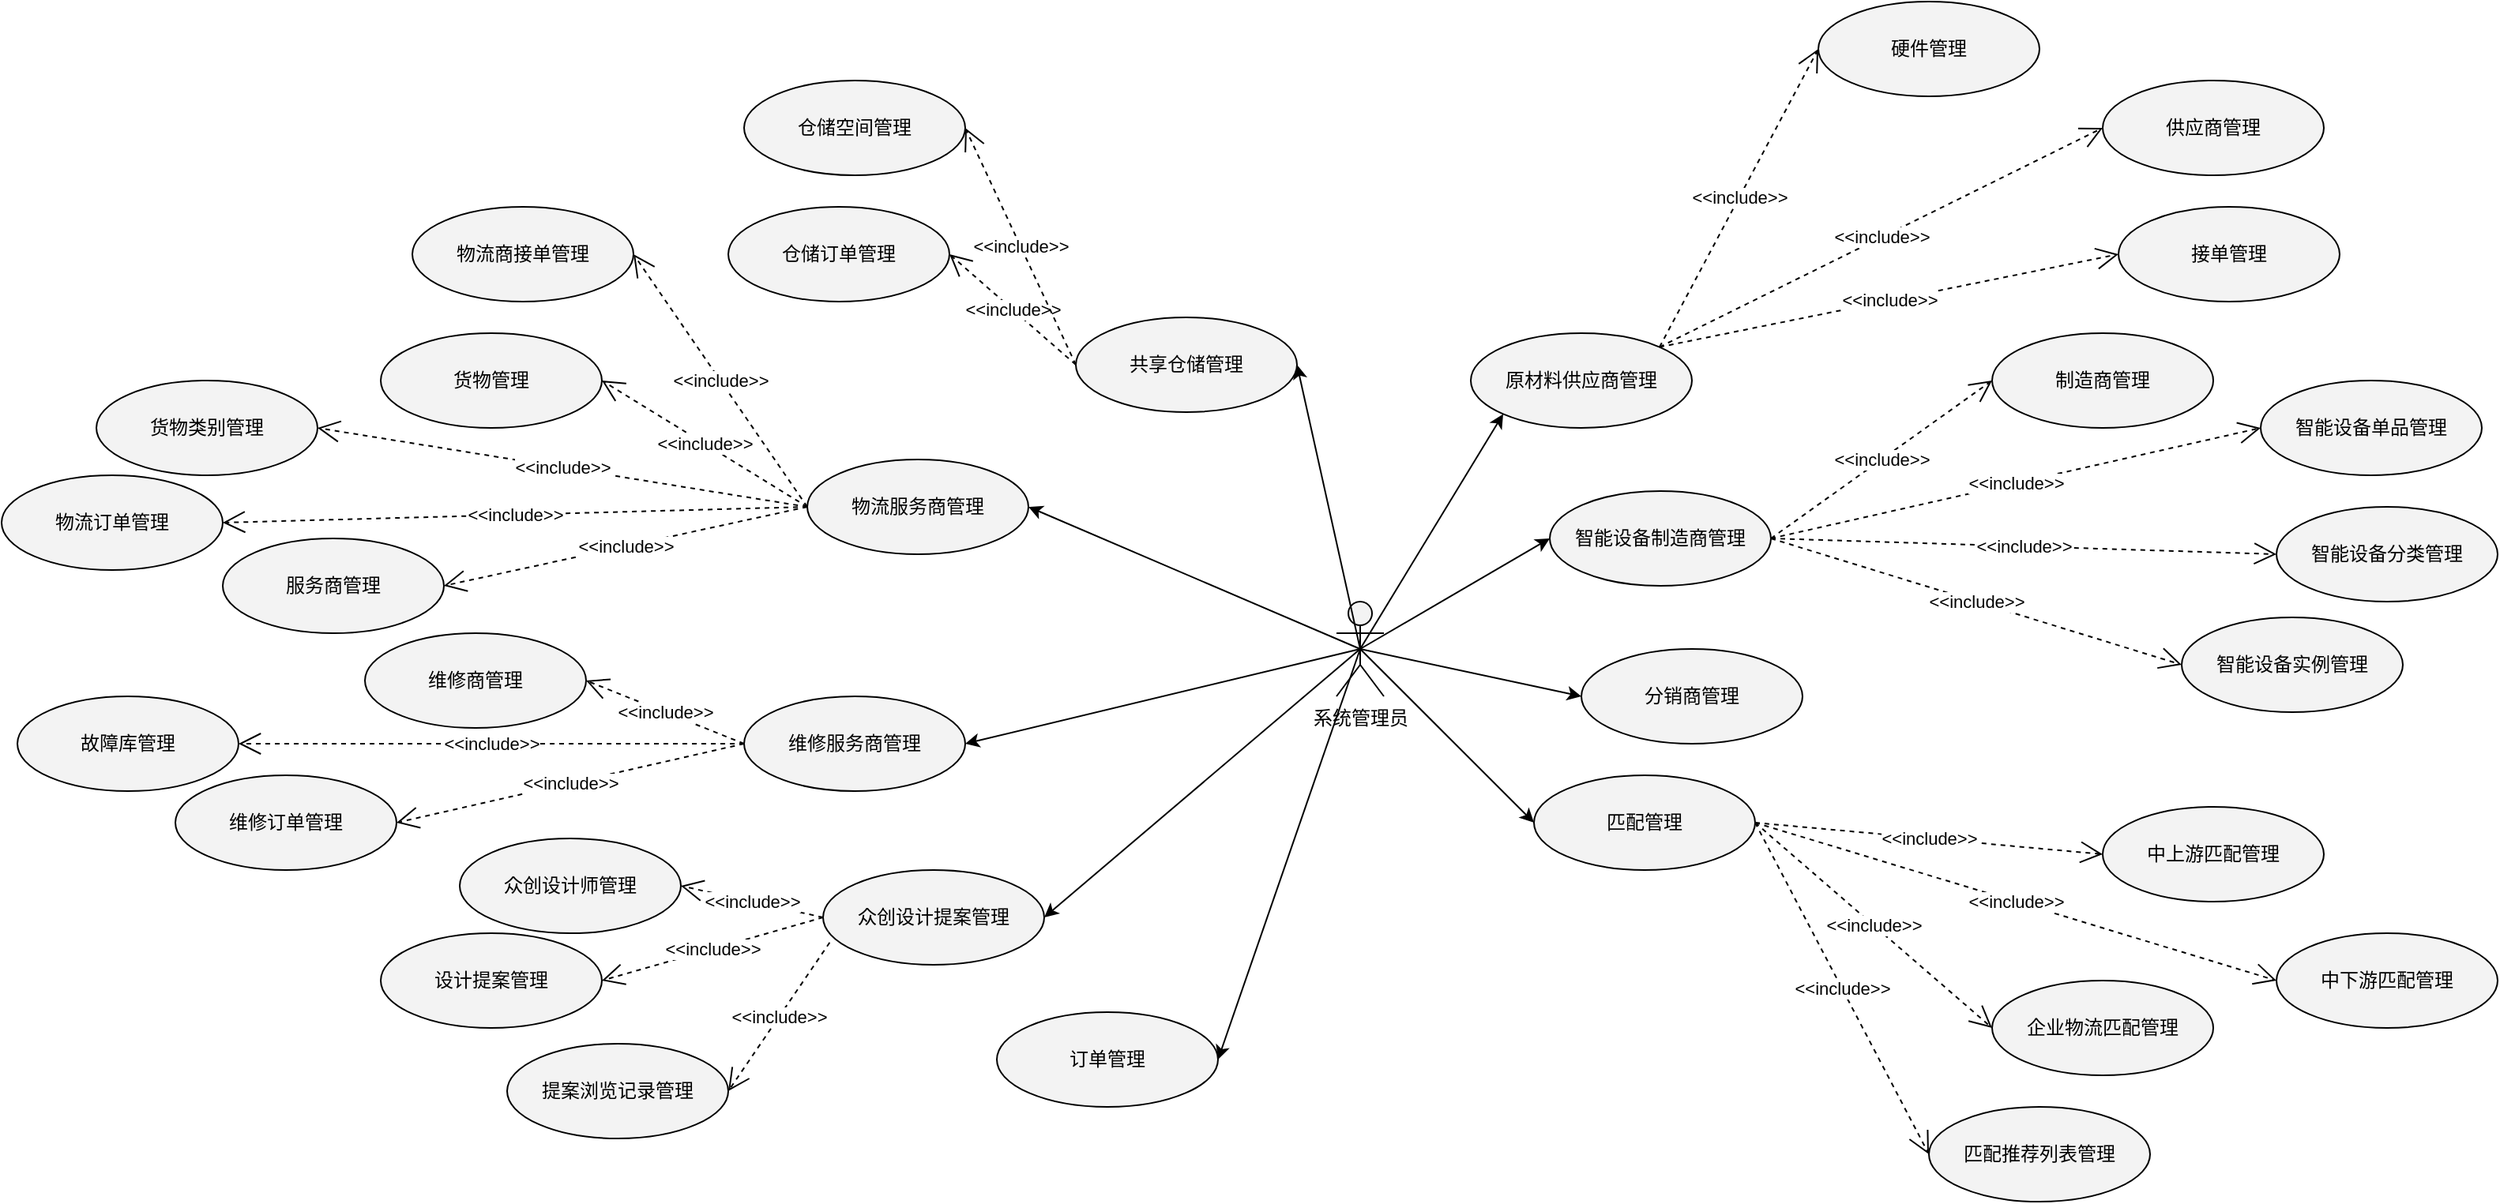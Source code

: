 <mxfile version="26.2.15">
  <diagram name="管理员" id="JXlnEeZQQSt_0MCJWPyT">
    <mxGraphModel dx="2278" dy="984" grid="1" gridSize="10" guides="1" tooltips="1" connect="1" arrows="1" fold="1" page="1" pageScale="1" pageWidth="2339" pageHeight="3300" math="0" shadow="0">
      <root>
        <mxCell id="0" />
        <mxCell id="1" parent="0" />
        <mxCell id="Dk07cTaiubOUnDSIkbtg-1" value="系统管理员" style="shape=umlActor;verticalLabelPosition=bottom;verticalAlign=top;html=1;outlineConnect=0;fillColor=light-dark(#F3F3F3,#E3E3E3);" vertex="1" parent="1">
          <mxGeometry x="1155" y="610" width="30" height="60" as="geometry" />
        </mxCell>
        <mxCell id="Dk07cTaiubOUnDSIkbtg-3" value="" style="endArrow=classic;html=1;rounded=0;exitX=0.5;exitY=0.5;exitDx=0;exitDy=0;exitPerimeter=0;entryX=0;entryY=1;entryDx=0;entryDy=0;fillColor=light-dark(#F3F3F3,#E3E3E3);" edge="1" parent="1" source="Dk07cTaiubOUnDSIkbtg-1" target="Dk07cTaiubOUnDSIkbtg-5">
          <mxGeometry width="50" height="50" relative="1" as="geometry">
            <mxPoint x="1210" y="640" as="sourcePoint" />
            <mxPoint x="1420" y="520" as="targetPoint" />
          </mxGeometry>
        </mxCell>
        <mxCell id="Dk07cTaiubOUnDSIkbtg-5" value="原材料供应商管理" style="ellipse;whiteSpace=wrap;html=1;fillColor=light-dark(#F3F3F3,#E3E3E3);" vertex="1" parent="1">
          <mxGeometry x="1240" y="440" width="140" height="60" as="geometry" />
        </mxCell>
        <mxCell id="Dk07cTaiubOUnDSIkbtg-17" value="" style="endArrow=classic;html=1;rounded=0;entryX=0;entryY=0.5;entryDx=0;entryDy=0;exitX=0.5;exitY=0.5;exitDx=0;exitDy=0;exitPerimeter=0;fillColor=light-dark(#F3F3F3,#E3E3E3);" edge="1" parent="1" target="Dk07cTaiubOUnDSIkbtg-18" source="Dk07cTaiubOUnDSIkbtg-1">
          <mxGeometry width="50" height="50" relative="1" as="geometry">
            <mxPoint x="330" y="200" as="sourcePoint" />
            <mxPoint x="510" y="90" as="targetPoint" />
          </mxGeometry>
        </mxCell>
        <mxCell id="Dk07cTaiubOUnDSIkbtg-18" value="匹配管理" style="ellipse;whiteSpace=wrap;html=1;fillColor=light-dark(#F3F3F3,#E3E3E3);" vertex="1" parent="1">
          <mxGeometry x="1280" y="720" width="140" height="60" as="geometry" />
        </mxCell>
        <mxCell id="Dk07cTaiubOUnDSIkbtg-19" value="" style="endArrow=classic;html=1;rounded=0;entryX=0;entryY=0.5;entryDx=0;entryDy=0;exitX=0.5;exitY=0.5;exitDx=0;exitDy=0;exitPerimeter=0;fillColor=light-dark(#F3F3F3,#E3E3E3);" edge="1" parent="1" target="Dk07cTaiubOUnDSIkbtg-20" source="Dk07cTaiubOUnDSIkbtg-1">
          <mxGeometry width="50" height="50" relative="1" as="geometry">
            <mxPoint x="340" y="210" as="sourcePoint" />
            <mxPoint x="520" y="100" as="targetPoint" />
          </mxGeometry>
        </mxCell>
        <mxCell id="Dk07cTaiubOUnDSIkbtg-20" value="分销商管理" style="ellipse;whiteSpace=wrap;html=1;fillColor=light-dark(#F3F3F3,#E3E3E3);" vertex="1" parent="1">
          <mxGeometry x="1310" y="640" width="140" height="60" as="geometry" />
        </mxCell>
        <mxCell id="Dk07cTaiubOUnDSIkbtg-21" value="" style="endArrow=classic;html=1;rounded=0;entryX=0;entryY=0.5;entryDx=0;entryDy=0;exitX=0.5;exitY=0.5;exitDx=0;exitDy=0;exitPerimeter=0;fillColor=light-dark(#F3F3F3,#E3E3E3);" edge="1" parent="1" target="Dk07cTaiubOUnDSIkbtg-22" source="Dk07cTaiubOUnDSIkbtg-1">
          <mxGeometry width="50" height="50" relative="1" as="geometry">
            <mxPoint x="350" y="220" as="sourcePoint" />
            <mxPoint x="530" y="110" as="targetPoint" />
          </mxGeometry>
        </mxCell>
        <mxCell id="Dk07cTaiubOUnDSIkbtg-22" value="智能设备制造商管理" style="ellipse;whiteSpace=wrap;html=1;fillColor=light-dark(#F3F3F3,#E3E3E3);" vertex="1" parent="1">
          <mxGeometry x="1290" y="540" width="140" height="60" as="geometry" />
        </mxCell>
        <mxCell id="Dk07cTaiubOUnDSIkbtg-29" value="" style="endArrow=classic;html=1;rounded=0;entryX=1;entryY=0.5;entryDx=0;entryDy=0;exitX=0.5;exitY=0.5;exitDx=0;exitDy=0;exitPerimeter=0;fillColor=light-dark(#F3F3F3,#E3E3E3);" edge="1" target="Dk07cTaiubOUnDSIkbtg-30" parent="1" source="Dk07cTaiubOUnDSIkbtg-1">
          <mxGeometry width="50" height="50" relative="1" as="geometry">
            <mxPoint x="710" y="310" as="sourcePoint" />
            <mxPoint x="150" y="-200" as="targetPoint" />
          </mxGeometry>
        </mxCell>
        <mxCell id="Dk07cTaiubOUnDSIkbtg-30" value="订单管理" style="ellipse;whiteSpace=wrap;html=1;fillColor=light-dark(#F3F3F3,#E3E3E3);" vertex="1" parent="1">
          <mxGeometry x="940" y="870" width="140" height="60" as="geometry" />
        </mxCell>
        <mxCell id="Dk07cTaiubOUnDSIkbtg-31" value="" style="endArrow=classic;html=1;rounded=0;entryX=1;entryY=0.5;entryDx=0;entryDy=0;exitX=0.5;exitY=0.5;exitDx=0;exitDy=0;exitPerimeter=0;fillColor=light-dark(#F3F3F3,#E3E3E3);" edge="1" target="Dk07cTaiubOUnDSIkbtg-32" parent="1" source="Dk07cTaiubOUnDSIkbtg-1">
          <mxGeometry width="50" height="50" relative="1" as="geometry">
            <mxPoint x="720" y="320" as="sourcePoint" />
            <mxPoint x="160" y="-190" as="targetPoint" />
          </mxGeometry>
        </mxCell>
        <mxCell id="Dk07cTaiubOUnDSIkbtg-32" value="众创设计提案管理" style="ellipse;whiteSpace=wrap;html=1;fillColor=light-dark(#F3F3F3,#E3E3E3);" vertex="1" parent="1">
          <mxGeometry x="830" y="780" width="140" height="60" as="geometry" />
        </mxCell>
        <mxCell id="Dk07cTaiubOUnDSIkbtg-33" value="" style="endArrow=classic;html=1;rounded=0;entryX=1;entryY=0.5;entryDx=0;entryDy=0;exitX=0.5;exitY=0.5;exitDx=0;exitDy=0;exitPerimeter=0;fillColor=light-dark(#F3F3F3,#E3E3E3);" edge="1" target="Dk07cTaiubOUnDSIkbtg-34" parent="1" source="Dk07cTaiubOUnDSIkbtg-1">
          <mxGeometry width="50" height="50" relative="1" as="geometry">
            <mxPoint x="730" y="330" as="sourcePoint" />
            <mxPoint x="170" y="-180" as="targetPoint" />
          </mxGeometry>
        </mxCell>
        <mxCell id="Dk07cTaiubOUnDSIkbtg-34" value="维修服务商管理" style="ellipse;whiteSpace=wrap;html=1;fillColor=light-dark(#F3F3F3,#E3E3E3);" vertex="1" parent="1">
          <mxGeometry x="780" y="670" width="140" height="60" as="geometry" />
        </mxCell>
        <mxCell id="Dk07cTaiubOUnDSIkbtg-35" value="" style="endArrow=classic;html=1;rounded=0;entryX=1;entryY=0.5;entryDx=0;entryDy=0;exitX=0.5;exitY=0.5;exitDx=0;exitDy=0;exitPerimeter=0;fillColor=light-dark(#F3F3F3,#E3E3E3);" edge="1" target="Dk07cTaiubOUnDSIkbtg-36" parent="1" source="Dk07cTaiubOUnDSIkbtg-1">
          <mxGeometry width="50" height="50" relative="1" as="geometry">
            <mxPoint x="740" y="340" as="sourcePoint" />
            <mxPoint x="180" y="-170" as="targetPoint" />
          </mxGeometry>
        </mxCell>
        <mxCell id="Dk07cTaiubOUnDSIkbtg-36" value="物流服务商管理" style="ellipse;whiteSpace=wrap;html=1;fillColor=light-dark(#F3F3F3,#E3E3E3);" vertex="1" parent="1">
          <mxGeometry x="820" y="520" width="140" height="60" as="geometry" />
        </mxCell>
        <mxCell id="Dk07cTaiubOUnDSIkbtg-37" value="" style="endArrow=classic;html=1;rounded=0;entryX=1;entryY=0.5;entryDx=0;entryDy=0;exitX=0.5;exitY=0.5;exitDx=0;exitDy=0;exitPerimeter=0;fillColor=light-dark(#F3F3F3,#E3E3E3);" edge="1" target="Dk07cTaiubOUnDSIkbtg-38" parent="1" source="Dk07cTaiubOUnDSIkbtg-1">
          <mxGeometry width="50" height="50" relative="1" as="geometry">
            <mxPoint x="1140" y="670" as="sourcePoint" />
            <mxPoint x="580" y="160" as="targetPoint" />
          </mxGeometry>
        </mxCell>
        <mxCell id="Dk07cTaiubOUnDSIkbtg-38" value="共享仓储管理" style="ellipse;whiteSpace=wrap;html=1;fillColor=light-dark(#F3F3F3,#E3E3E3);" vertex="1" parent="1">
          <mxGeometry x="990" y="430" width="140" height="60" as="geometry" />
        </mxCell>
        <mxCell id="Dk07cTaiubOUnDSIkbtg-64" value="&amp;lt;&amp;lt;include&amp;gt;&amp;gt;" style="endArrow=open;endSize=12;dashed=1;html=1;rounded=0;entryX=1;entryY=0.5;entryDx=0;entryDy=0;exitX=0.03;exitY=0.765;exitDx=0;exitDy=0;exitPerimeter=0;fillColor=light-dark(#F3F3F3,#E3E3E3);" edge="1" target="Dk07cTaiubOUnDSIkbtg-65" parent="1" source="Dk07cTaiubOUnDSIkbtg-32">
          <mxGeometry width="160" relative="1" as="geometry">
            <mxPoint x="590" y="120" as="sourcePoint" />
            <mxPoint x="250" y="-40" as="targetPoint" />
          </mxGeometry>
        </mxCell>
        <mxCell id="Dk07cTaiubOUnDSIkbtg-65" value="提案浏览记录管理" style="ellipse;whiteSpace=wrap;html=1;fillColor=light-dark(#F3F3F3,#E3E3E3);" vertex="1" parent="1">
          <mxGeometry x="630" y="890" width="140" height="60" as="geometry" />
        </mxCell>
        <mxCell id="Dk07cTaiubOUnDSIkbtg-66" value="&amp;lt;&amp;lt;include&amp;gt;&amp;gt;" style="endArrow=open;endSize=12;dashed=1;html=1;rounded=0;entryX=0;entryY=0.5;entryDx=0;entryDy=0;exitX=1;exitY=0.5;exitDx=0;exitDy=0;fillColor=light-dark(#F3F3F3,#E3E3E3);" edge="1" target="Dk07cTaiubOUnDSIkbtg-67" parent="1" source="Dk07cTaiubOUnDSIkbtg-18">
          <mxGeometry width="160" relative="1" as="geometry">
            <mxPoint x="1750" y="110" as="sourcePoint" />
            <mxPoint x="1890" y="90" as="targetPoint" />
          </mxGeometry>
        </mxCell>
        <mxCell id="Dk07cTaiubOUnDSIkbtg-67" value="匹配推荐列表管理" style="ellipse;whiteSpace=wrap;html=1;fillColor=light-dark(#F3F3F3,#E3E3E3);" vertex="1" parent="1">
          <mxGeometry x="1530" y="930" width="140" height="60" as="geometry" />
        </mxCell>
        <mxCell id="Dk07cTaiubOUnDSIkbtg-68" value="&amp;lt;&amp;lt;include&amp;gt;&amp;gt;" style="endArrow=open;endSize=12;dashed=1;html=1;rounded=0;entryX=0;entryY=0.5;entryDx=0;entryDy=0;exitX=1;exitY=0.5;exitDx=0;exitDy=0;fillColor=light-dark(#F3F3F3,#E3E3E3);" edge="1" target="Dk07cTaiubOUnDSIkbtg-69" parent="1" source="Dk07cTaiubOUnDSIkbtg-18">
          <mxGeometry width="160" relative="1" as="geometry">
            <mxPoint x="1760" y="120" as="sourcePoint" />
            <mxPoint x="1900" y="100" as="targetPoint" />
          </mxGeometry>
        </mxCell>
        <mxCell id="Dk07cTaiubOUnDSIkbtg-69" value="企业物流匹配管理" style="ellipse;whiteSpace=wrap;html=1;fillColor=light-dark(#F3F3F3,#E3E3E3);" vertex="1" parent="1">
          <mxGeometry x="1570" y="850" width="140" height="60" as="geometry" />
        </mxCell>
        <mxCell id="Dk07cTaiubOUnDSIkbtg-70" value="&amp;lt;&amp;lt;include&amp;gt;&amp;gt;" style="endArrow=open;endSize=12;dashed=1;html=1;rounded=0;entryX=0;entryY=0.5;entryDx=0;entryDy=0;exitX=1;exitY=0.5;exitDx=0;exitDy=0;fillColor=light-dark(#F3F3F3,#E3E3E3);" edge="1" target="Dk07cTaiubOUnDSIkbtg-71" parent="1" source="Dk07cTaiubOUnDSIkbtg-18">
          <mxGeometry width="160" relative="1" as="geometry">
            <mxPoint x="1770" y="130" as="sourcePoint" />
            <mxPoint x="1910" y="110" as="targetPoint" />
          </mxGeometry>
        </mxCell>
        <mxCell id="Dk07cTaiubOUnDSIkbtg-71" value="中下游匹配管理" style="ellipse;whiteSpace=wrap;html=1;fillColor=light-dark(#F3F3F3,#E3E3E3);" vertex="1" parent="1">
          <mxGeometry x="1750" y="820" width="140" height="60" as="geometry" />
        </mxCell>
        <mxCell id="Dk07cTaiubOUnDSIkbtg-72" value="&amp;lt;&amp;lt;include&amp;gt;&amp;gt;" style="endArrow=open;endSize=12;dashed=1;html=1;rounded=0;entryX=0;entryY=0.5;entryDx=0;entryDy=0;exitX=1;exitY=0.5;exitDx=0;exitDy=0;fillColor=light-dark(#F3F3F3,#E3E3E3);" edge="1" target="Dk07cTaiubOUnDSIkbtg-73" parent="1" source="Dk07cTaiubOUnDSIkbtg-18">
          <mxGeometry width="160" relative="1" as="geometry">
            <mxPoint x="1780" y="140" as="sourcePoint" />
            <mxPoint x="1920" y="120" as="targetPoint" />
          </mxGeometry>
        </mxCell>
        <mxCell id="Dk07cTaiubOUnDSIkbtg-73" value="中上游匹配管理" style="ellipse;whiteSpace=wrap;html=1;fillColor=light-dark(#F3F3F3,#E3E3E3);" vertex="1" parent="1">
          <mxGeometry x="1640" y="740" width="140" height="60" as="geometry" />
        </mxCell>
        <mxCell id="Dk07cTaiubOUnDSIkbtg-74" value="&amp;lt;&amp;lt;include&amp;gt;&amp;gt;" style="endArrow=open;endSize=12;dashed=1;html=1;rounded=0;entryX=0;entryY=0.5;entryDx=0;entryDy=0;exitX=1;exitY=0.5;exitDx=0;exitDy=0;fillColor=light-dark(#F3F3F3,#E3E3E3);" edge="1" target="Dk07cTaiubOUnDSIkbtg-75" parent="1" source="Dk07cTaiubOUnDSIkbtg-22">
          <mxGeometry width="160" relative="1" as="geometry">
            <mxPoint x="1790" y="150" as="sourcePoint" />
            <mxPoint x="1930" y="130" as="targetPoint" />
          </mxGeometry>
        </mxCell>
        <mxCell id="Dk07cTaiubOUnDSIkbtg-75" value="智能设备实例管理" style="ellipse;whiteSpace=wrap;html=1;fillColor=light-dark(#F3F3F3,#E3E3E3);" vertex="1" parent="1">
          <mxGeometry x="1690" y="620" width="140" height="60" as="geometry" />
        </mxCell>
        <mxCell id="Dk07cTaiubOUnDSIkbtg-76" value="&amp;lt;&amp;lt;include&amp;gt;&amp;gt;" style="endArrow=open;endSize=12;dashed=1;html=1;rounded=0;entryX=0;entryY=0.5;entryDx=0;entryDy=0;exitX=1;exitY=0.5;exitDx=0;exitDy=0;fillColor=light-dark(#F3F3F3,#E3E3E3);" edge="1" target="Dk07cTaiubOUnDSIkbtg-77" parent="1" source="Dk07cTaiubOUnDSIkbtg-22">
          <mxGeometry width="160" relative="1" as="geometry">
            <mxPoint x="1800" y="160" as="sourcePoint" />
            <mxPoint x="1940" y="140" as="targetPoint" />
          </mxGeometry>
        </mxCell>
        <mxCell id="Dk07cTaiubOUnDSIkbtg-77" value="智能设备分类管理" style="ellipse;whiteSpace=wrap;html=1;fillColor=light-dark(#F3F3F3,#E3E3E3);" vertex="1" parent="1">
          <mxGeometry x="1750" y="550" width="140" height="60" as="geometry" />
        </mxCell>
        <mxCell id="Dk07cTaiubOUnDSIkbtg-78" value="&amp;lt;&amp;lt;include&amp;gt;&amp;gt;" style="endArrow=open;endSize=12;dashed=1;html=1;rounded=0;entryX=0;entryY=0.5;entryDx=0;entryDy=0;exitX=1;exitY=0.5;exitDx=0;exitDy=0;fillColor=light-dark(#F3F3F3,#E3E3E3);" edge="1" target="Dk07cTaiubOUnDSIkbtg-79" parent="1" source="Dk07cTaiubOUnDSIkbtg-22">
          <mxGeometry width="160" relative="1" as="geometry">
            <mxPoint x="1810" y="170" as="sourcePoint" />
            <mxPoint x="1950" y="150" as="targetPoint" />
          </mxGeometry>
        </mxCell>
        <mxCell id="Dk07cTaiubOUnDSIkbtg-79" value="智能设备单品管理" style="ellipse;whiteSpace=wrap;html=1;fillColor=light-dark(#F3F3F3,#E3E3E3);" vertex="1" parent="1">
          <mxGeometry x="1740" y="470" width="140" height="60" as="geometry" />
        </mxCell>
        <mxCell id="Dk07cTaiubOUnDSIkbtg-80" value="&amp;lt;&amp;lt;include&amp;gt;&amp;gt;" style="endArrow=open;endSize=12;dashed=1;html=1;rounded=0;entryX=0;entryY=0.5;entryDx=0;entryDy=0;exitX=1;exitY=0.5;exitDx=0;exitDy=0;fillColor=light-dark(#F3F3F3,#E3E3E3);" edge="1" target="Dk07cTaiubOUnDSIkbtg-81" parent="1" source="Dk07cTaiubOUnDSIkbtg-22">
          <mxGeometry width="160" relative="1" as="geometry">
            <mxPoint x="1820" y="180" as="sourcePoint" />
            <mxPoint x="1960" y="160" as="targetPoint" />
          </mxGeometry>
        </mxCell>
        <mxCell id="Dk07cTaiubOUnDSIkbtg-81" value="制造商管理" style="ellipse;whiteSpace=wrap;html=1;fillColor=light-dark(#F3F3F3,#E3E3E3);" vertex="1" parent="1">
          <mxGeometry x="1570" y="440" width="140" height="60" as="geometry" />
        </mxCell>
        <mxCell id="Dk07cTaiubOUnDSIkbtg-82" value="&amp;lt;&amp;lt;include&amp;gt;&amp;gt;" style="endArrow=open;endSize=12;dashed=1;html=1;rounded=0;entryX=0;entryY=0.5;entryDx=0;entryDy=0;exitX=1;exitY=0;exitDx=0;exitDy=0;fillColor=light-dark(#F3F3F3,#E3E3E3);" edge="1" target="Dk07cTaiubOUnDSIkbtg-83" parent="1" source="Dk07cTaiubOUnDSIkbtg-5">
          <mxGeometry width="160" relative="1" as="geometry">
            <mxPoint x="1830" y="190" as="sourcePoint" />
            <mxPoint x="1970" y="170" as="targetPoint" />
          </mxGeometry>
        </mxCell>
        <mxCell id="Dk07cTaiubOUnDSIkbtg-83" value="接单管理" style="ellipse;whiteSpace=wrap;html=1;fillColor=light-dark(#F3F3F3,#E3E3E3);" vertex="1" parent="1">
          <mxGeometry x="1650" y="360" width="140" height="60" as="geometry" />
        </mxCell>
        <mxCell id="Dk07cTaiubOUnDSIkbtg-84" value="&amp;lt;&amp;lt;include&amp;gt;&amp;gt;" style="endArrow=open;endSize=12;dashed=1;html=1;rounded=0;entryX=0;entryY=0.5;entryDx=0;entryDy=0;exitX=1;exitY=0;exitDx=0;exitDy=0;fillColor=light-dark(#F3F3F3,#E3E3E3);" edge="1" target="Dk07cTaiubOUnDSIkbtg-85" parent="1" source="Dk07cTaiubOUnDSIkbtg-5">
          <mxGeometry width="160" relative="1" as="geometry">
            <mxPoint x="1840" y="200" as="sourcePoint" />
            <mxPoint x="1980" y="180" as="targetPoint" />
          </mxGeometry>
        </mxCell>
        <mxCell id="Dk07cTaiubOUnDSIkbtg-85" value="供应商管理" style="ellipse;whiteSpace=wrap;html=1;fillColor=light-dark(#F3F3F3,#E3E3E3);" vertex="1" parent="1">
          <mxGeometry x="1640" y="280" width="140" height="60" as="geometry" />
        </mxCell>
        <mxCell id="Dk07cTaiubOUnDSIkbtg-86" value="&amp;lt;&amp;lt;include&amp;gt;&amp;gt;" style="endArrow=open;endSize=12;dashed=1;html=1;rounded=0;entryX=0;entryY=0.5;entryDx=0;entryDy=0;exitX=1;exitY=0;exitDx=0;exitDy=0;fillColor=light-dark(#F3F3F3,#E3E3E3);" edge="1" target="Dk07cTaiubOUnDSIkbtg-87" parent="1" source="Dk07cTaiubOUnDSIkbtg-5">
          <mxGeometry width="160" relative="1" as="geometry">
            <mxPoint x="1850" y="210" as="sourcePoint" />
            <mxPoint x="1990" y="190" as="targetPoint" />
          </mxGeometry>
        </mxCell>
        <mxCell id="Dk07cTaiubOUnDSIkbtg-87" value="硬件管理" style="ellipse;whiteSpace=wrap;html=1;fillColor=light-dark(#F3F3F3,#E3E3E3);" vertex="1" parent="1">
          <mxGeometry x="1460" y="230" width="140" height="60" as="geometry" />
        </mxCell>
        <mxCell id="Dk07cTaiubOUnDSIkbtg-88" value="&amp;lt;&amp;lt;include&amp;gt;&amp;gt;" style="endArrow=open;endSize=12;dashed=1;html=1;rounded=0;entryX=1;entryY=0.5;entryDx=0;entryDy=0;exitX=0;exitY=0.5;exitDx=0;exitDy=0;fillColor=light-dark(#F3F3F3,#E3E3E3);" edge="1" target="Dk07cTaiubOUnDSIkbtg-89" parent="1" source="Dk07cTaiubOUnDSIkbtg-32">
          <mxGeometry width="160" relative="1" as="geometry">
            <mxPoint x="600" y="130" as="sourcePoint" />
            <mxPoint x="260" y="-30" as="targetPoint" />
          </mxGeometry>
        </mxCell>
        <mxCell id="Dk07cTaiubOUnDSIkbtg-89" value="设计提案管理" style="ellipse;whiteSpace=wrap;html=1;fillColor=light-dark(#F3F3F3,#E3E3E3);" vertex="1" parent="1">
          <mxGeometry x="550" y="820" width="140" height="60" as="geometry" />
        </mxCell>
        <mxCell id="Dk07cTaiubOUnDSIkbtg-90" value="&amp;lt;&amp;lt;include&amp;gt;&amp;gt;" style="endArrow=open;endSize=12;dashed=1;html=1;rounded=0;entryX=1;entryY=0.5;entryDx=0;entryDy=0;exitX=0;exitY=0.5;exitDx=0;exitDy=0;fillColor=light-dark(#F3F3F3,#E3E3E3);" edge="1" target="Dk07cTaiubOUnDSIkbtg-91" parent="1" source="Dk07cTaiubOUnDSIkbtg-32">
          <mxGeometry width="160" relative="1" as="geometry">
            <mxPoint x="610" y="140" as="sourcePoint" />
            <mxPoint x="270" y="-20" as="targetPoint" />
          </mxGeometry>
        </mxCell>
        <mxCell id="Dk07cTaiubOUnDSIkbtg-91" value="众创设计师管理" style="ellipse;whiteSpace=wrap;html=1;fillColor=light-dark(#F3F3F3,#E3E3E3);" vertex="1" parent="1">
          <mxGeometry x="600" y="760" width="140" height="60" as="geometry" />
        </mxCell>
        <mxCell id="Dk07cTaiubOUnDSIkbtg-92" value="&amp;lt;&amp;lt;include&amp;gt;&amp;gt;" style="endArrow=open;endSize=12;dashed=1;html=1;rounded=0;entryX=1;entryY=0.5;entryDx=0;entryDy=0;exitX=0;exitY=0.5;exitDx=0;exitDy=0;fillColor=light-dark(#F3F3F3,#E3E3E3);" edge="1" target="Dk07cTaiubOUnDSIkbtg-93" parent="1" source="Dk07cTaiubOUnDSIkbtg-34">
          <mxGeometry width="160" relative="1" as="geometry">
            <mxPoint x="620" y="150" as="sourcePoint" />
            <mxPoint x="280" y="-10" as="targetPoint" />
          </mxGeometry>
        </mxCell>
        <mxCell id="Dk07cTaiubOUnDSIkbtg-93" value="维修订单管理" style="ellipse;whiteSpace=wrap;html=1;fillColor=light-dark(#F3F3F3,#E3E3E3);" vertex="1" parent="1">
          <mxGeometry x="420" y="720" width="140" height="60" as="geometry" />
        </mxCell>
        <mxCell id="Dk07cTaiubOUnDSIkbtg-94" value="&amp;lt;&amp;lt;include&amp;gt;&amp;gt;" style="endArrow=open;endSize=12;dashed=1;html=1;rounded=0;entryX=1;entryY=0.5;entryDx=0;entryDy=0;exitX=0;exitY=0.5;exitDx=0;exitDy=0;fillColor=light-dark(#F3F3F3,#E3E3E3);" edge="1" target="Dk07cTaiubOUnDSIkbtg-95" parent="1" source="Dk07cTaiubOUnDSIkbtg-34">
          <mxGeometry width="160" relative="1" as="geometry">
            <mxPoint x="630" y="160" as="sourcePoint" />
            <mxPoint x="290" as="targetPoint" />
          </mxGeometry>
        </mxCell>
        <mxCell id="Dk07cTaiubOUnDSIkbtg-95" value="故障库管理" style="ellipse;whiteSpace=wrap;html=1;fillColor=light-dark(#F3F3F3,#E3E3E3);" vertex="1" parent="1">
          <mxGeometry x="320" y="670" width="140" height="60" as="geometry" />
        </mxCell>
        <mxCell id="Dk07cTaiubOUnDSIkbtg-96" value="&amp;lt;&amp;lt;include&amp;gt;&amp;gt;" style="endArrow=open;endSize=12;dashed=1;html=1;rounded=0;entryX=1;entryY=0.5;entryDx=0;entryDy=0;exitX=0;exitY=0.5;exitDx=0;exitDy=0;fillColor=light-dark(#F3F3F3,#E3E3E3);" edge="1" target="Dk07cTaiubOUnDSIkbtg-97" parent="1" source="Dk07cTaiubOUnDSIkbtg-34">
          <mxGeometry width="160" relative="1" as="geometry">
            <mxPoint x="640" y="170" as="sourcePoint" />
            <mxPoint x="300" y="10" as="targetPoint" />
          </mxGeometry>
        </mxCell>
        <mxCell id="Dk07cTaiubOUnDSIkbtg-97" value="维修商管理" style="ellipse;whiteSpace=wrap;html=1;fillColor=light-dark(#F3F3F3,#E3E3E3);" vertex="1" parent="1">
          <mxGeometry x="540" y="630" width="140" height="60" as="geometry" />
        </mxCell>
        <mxCell id="Dk07cTaiubOUnDSIkbtg-98" value="&amp;lt;&amp;lt;include&amp;gt;&amp;gt;" style="endArrow=open;endSize=12;dashed=1;html=1;rounded=0;entryX=1;entryY=0.5;entryDx=0;entryDy=0;exitX=0;exitY=0.5;exitDx=0;exitDy=0;fillColor=light-dark(#F3F3F3,#E3E3E3);" edge="1" target="Dk07cTaiubOUnDSIkbtg-99" parent="1" source="Dk07cTaiubOUnDSIkbtg-36">
          <mxGeometry width="160" relative="1" as="geometry">
            <mxPoint x="740" y="520" as="sourcePoint" />
            <mxPoint x="310" y="20" as="targetPoint" />
          </mxGeometry>
        </mxCell>
        <mxCell id="Dk07cTaiubOUnDSIkbtg-99" value="服务商管理" style="ellipse;whiteSpace=wrap;html=1;fillColor=light-dark(#F3F3F3,#E3E3E3);" vertex="1" parent="1">
          <mxGeometry x="450" y="570" width="140" height="60" as="geometry" />
        </mxCell>
        <mxCell id="Dk07cTaiubOUnDSIkbtg-100" value="&amp;lt;&amp;lt;include&amp;gt;&amp;gt;" style="endArrow=open;endSize=12;dashed=1;html=1;rounded=0;entryX=1;entryY=0.5;entryDx=0;entryDy=0;exitX=0;exitY=0.5;exitDx=0;exitDy=0;fillColor=light-dark(#F3F3F3,#E3E3E3);" edge="1" target="Dk07cTaiubOUnDSIkbtg-101" parent="1" source="Dk07cTaiubOUnDSIkbtg-36">
          <mxGeometry width="160" relative="1" as="geometry">
            <mxPoint x="660" y="190" as="sourcePoint" />
            <mxPoint x="320" y="30" as="targetPoint" />
          </mxGeometry>
        </mxCell>
        <mxCell id="Dk07cTaiubOUnDSIkbtg-101" value="物流订单管理" style="ellipse;whiteSpace=wrap;html=1;fillColor=light-dark(#F3F3F3,#E3E3E3);" vertex="1" parent="1">
          <mxGeometry x="310" y="530" width="140" height="60" as="geometry" />
        </mxCell>
        <mxCell id="Dk07cTaiubOUnDSIkbtg-102" value="&amp;lt;&amp;lt;include&amp;gt;&amp;gt;" style="endArrow=open;endSize=12;dashed=1;html=1;rounded=0;entryX=1;entryY=0.5;entryDx=0;entryDy=0;exitX=0;exitY=0.5;exitDx=0;exitDy=0;fillColor=light-dark(#F3F3F3,#E3E3E3);" edge="1" target="Dk07cTaiubOUnDSIkbtg-103" parent="1" source="Dk07cTaiubOUnDSIkbtg-36">
          <mxGeometry width="160" relative="1" as="geometry">
            <mxPoint x="670" y="200" as="sourcePoint" />
            <mxPoint x="330" y="40" as="targetPoint" />
          </mxGeometry>
        </mxCell>
        <mxCell id="Dk07cTaiubOUnDSIkbtg-103" value="货物类别管理" style="ellipse;whiteSpace=wrap;html=1;fillColor=light-dark(#F3F3F3,#E3E3E3);" vertex="1" parent="1">
          <mxGeometry x="370" y="470" width="140" height="60" as="geometry" />
        </mxCell>
        <mxCell id="Dk07cTaiubOUnDSIkbtg-104" value="&amp;lt;&amp;lt;include&amp;gt;&amp;gt;" style="endArrow=open;endSize=12;dashed=1;html=1;rounded=0;entryX=1;entryY=0.5;entryDx=0;entryDy=0;exitX=0;exitY=0.5;exitDx=0;exitDy=0;fillColor=light-dark(#F3F3F3,#E3E3E3);" edge="1" target="Dk07cTaiubOUnDSIkbtg-105" parent="1" source="Dk07cTaiubOUnDSIkbtg-36">
          <mxGeometry width="160" relative="1" as="geometry">
            <mxPoint x="680" y="210" as="sourcePoint" />
            <mxPoint x="340" y="50" as="targetPoint" />
          </mxGeometry>
        </mxCell>
        <mxCell id="Dk07cTaiubOUnDSIkbtg-105" value="货物管理" style="ellipse;whiteSpace=wrap;html=1;fillColor=light-dark(#F3F3F3,#E3E3E3);" vertex="1" parent="1">
          <mxGeometry x="550" y="440" width="140" height="60" as="geometry" />
        </mxCell>
        <mxCell id="Dk07cTaiubOUnDSIkbtg-106" value="&amp;lt;&amp;lt;include&amp;gt;&amp;gt;" style="endArrow=open;endSize=12;dashed=1;html=1;rounded=0;entryX=1;entryY=0.5;entryDx=0;entryDy=0;exitX=0;exitY=0.5;exitDx=0;exitDy=0;fillColor=light-dark(#F3F3F3,#E3E3E3);" edge="1" target="Dk07cTaiubOUnDSIkbtg-107" parent="1" source="Dk07cTaiubOUnDSIkbtg-36">
          <mxGeometry width="160" relative="1" as="geometry">
            <mxPoint x="690" y="220" as="sourcePoint" />
            <mxPoint x="350" y="60" as="targetPoint" />
          </mxGeometry>
        </mxCell>
        <mxCell id="Dk07cTaiubOUnDSIkbtg-107" value="物流商接单管理" style="ellipse;whiteSpace=wrap;html=1;fillColor=light-dark(#F3F3F3,#E3E3E3);" vertex="1" parent="1">
          <mxGeometry x="570" y="360" width="140" height="60" as="geometry" />
        </mxCell>
        <mxCell id="Dk07cTaiubOUnDSIkbtg-108" value="&amp;lt;&amp;lt;include&amp;gt;&amp;gt;" style="endArrow=open;endSize=12;dashed=1;html=1;rounded=0;entryX=1;entryY=0.5;entryDx=0;entryDy=0;exitX=0;exitY=0.5;exitDx=0;exitDy=0;fillColor=light-dark(#F3F3F3,#E3E3E3);" edge="1" target="Dk07cTaiubOUnDSIkbtg-109" parent="1" source="Dk07cTaiubOUnDSIkbtg-38">
          <mxGeometry width="160" relative="1" as="geometry">
            <mxPoint x="700" y="230" as="sourcePoint" />
            <mxPoint x="360" y="70" as="targetPoint" />
          </mxGeometry>
        </mxCell>
        <mxCell id="Dk07cTaiubOUnDSIkbtg-109" value="仓储订单管理" style="ellipse;whiteSpace=wrap;html=1;fillColor=light-dark(#F3F3F3,#E3E3E3);" vertex="1" parent="1">
          <mxGeometry x="770" y="360" width="140" height="60" as="geometry" />
        </mxCell>
        <mxCell id="Dk07cTaiubOUnDSIkbtg-110" value="&amp;lt;&amp;lt;include&amp;gt;&amp;gt;" style="endArrow=open;endSize=12;dashed=1;html=1;rounded=0;entryX=1;entryY=0.5;entryDx=0;entryDy=0;exitX=0;exitY=0.5;exitDx=0;exitDy=0;fillColor=light-dark(#F3F3F3,#E3E3E3);" edge="1" target="Dk07cTaiubOUnDSIkbtg-111" parent="1" source="Dk07cTaiubOUnDSIkbtg-38">
          <mxGeometry width="160" relative="1" as="geometry">
            <mxPoint x="710" y="240" as="sourcePoint" />
            <mxPoint x="370" y="80" as="targetPoint" />
          </mxGeometry>
        </mxCell>
        <mxCell id="Dk07cTaiubOUnDSIkbtg-111" value="仓储空间管理" style="ellipse;whiteSpace=wrap;html=1;fillColor=light-dark(#F3F3F3,#E3E3E3);" vertex="1" parent="1">
          <mxGeometry x="780" y="280" width="140" height="60" as="geometry" />
        </mxCell>
      </root>
    </mxGraphModel>
  </diagram>
</mxfile>
